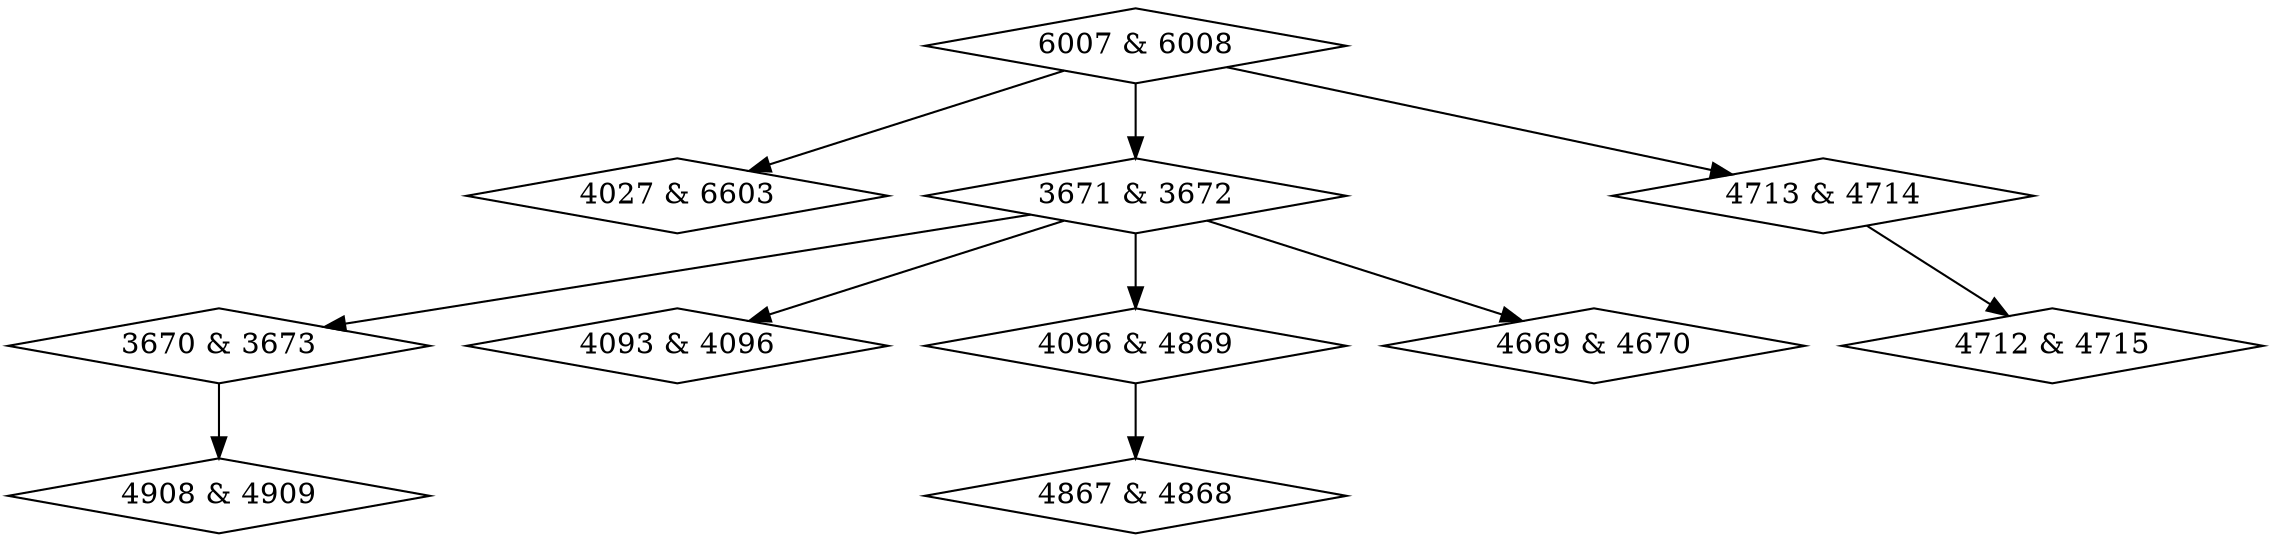 digraph {
0 [label = "4027 & 6603", shape = diamond];
1 [label = "3670 & 3673", shape = diamond];
2 [label = "3671 & 3672", shape = diamond];
3 [label = "4093 & 4096", shape = diamond];
4 [label = "4096 & 4869", shape = diamond];
5 [label = "4669 & 4670", shape = diamond];
6 [label = "4712 & 4715", shape = diamond];
7 [label = "4713 & 4714", shape = diamond];
8 [label = "4867 & 4868", shape = diamond];
9 [label = "4908 & 4909", shape = diamond];
10 [label = "6007 & 6008", shape = diamond];
1->9;
2->1;
2->3;
2->4;
2->5;
4->8;
7->6;
10->0;
10->2;
10->7;
}
